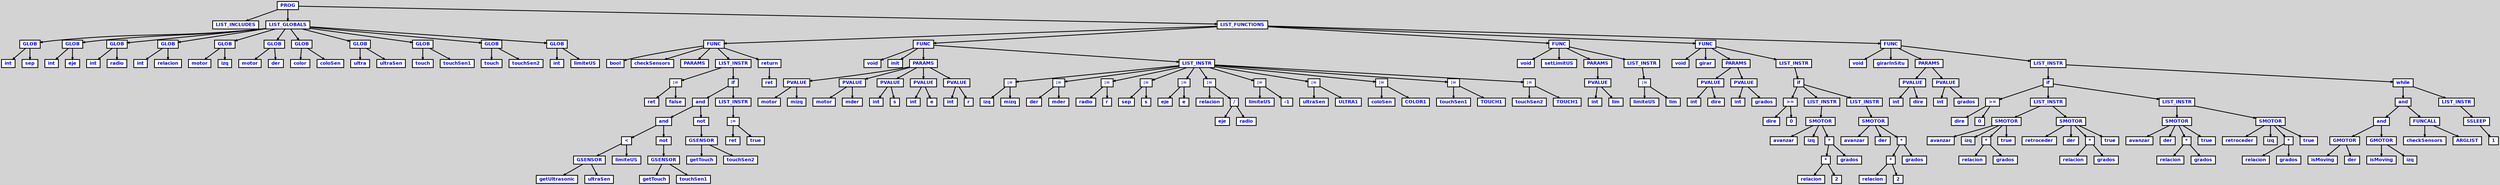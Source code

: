 digraph {

	ordering=out;
	ranksep=.4;
	bgcolor="lightgrey"; node [shape=box, fixedsize=false, fontsize=12, fontname="Helvetica-bold", fontcolor="blue"
		width=.25, height=.25, color="black", fillcolor="white", style="filled, solid, bold"];
	edge [arrowsize=.5, color="black", style="bold"]

  n0 [label="PROG"];
  n1 [label="LIST_INCLUDES"];
  n2 [label="LIST_GLOBALS"];
  n2 [label="LIST_GLOBALS"];
  n3 [label="GLOB"];
  n3 [label="GLOB"];
  n4 [label="int"];
  n5 [label="sep"];
  n6 [label="GLOB"];
  n6 [label="GLOB"];
  n7 [label="int"];
  n8 [label="eje"];
  n9 [label="GLOB"];
  n9 [label="GLOB"];
  n10 [label="int"];
  n11 [label="radio"];
  n12 [label="GLOB"];
  n12 [label="GLOB"];
  n13 [label="int"];
  n14 [label="relacion"];
  n15 [label="GLOB"];
  n15 [label="GLOB"];
  n16 [label="motor"];
  n17 [label="izq"];
  n18 [label="GLOB"];
  n18 [label="GLOB"];
  n19 [label="motor"];
  n20 [label="der"];
  n21 [label="GLOB"];
  n21 [label="GLOB"];
  n22 [label="color"];
  n23 [label="coloSen"];
  n24 [label="GLOB"];
  n24 [label="GLOB"];
  n25 [label="ultra"];
  n26 [label="ultraSen"];
  n27 [label="GLOB"];
  n27 [label="GLOB"];
  n28 [label="touch"];
  n29 [label="touchSen1"];
  n30 [label="GLOB"];
  n30 [label="GLOB"];
  n31 [label="touch"];
  n32 [label="touchSen2"];
  n33 [label="GLOB"];
  n33 [label="GLOB"];
  n34 [label="int"];
  n35 [label="limiteUS"];
  n36 [label="LIST_FUNCTIONS"];
  n36 [label="LIST_FUNCTIONS"];
  n37 [label="FUNC"];
  n37 [label="FUNC"];
  n38 [label="bool"];
  n39 [label="checkSensors"];
  n40 [label="PARAMS"];
  n41 [label="LIST_INSTR"];
  n41 [label="LIST_INSTR"];
  n42 [label=":="];
  n42 [label=":="];
  n43 [label="ret"];
  n44 [label="false"];
  n45 [label="if"];
  n45 [label="if"];
  n46 [label="and"];
  n46 [label="and"];
  n47 [label="and"];
  n47 [label="and"];
  n48 [label="<"];
  n48 [label="<"];
  n49 [label="GSENSOR"];
  n49 [label="GSENSOR"];
  n50 [label="getUltrasonic"];
  n51 [label="ultraSen"];
  n52 [label="limiteUS"];
  n53 [label="not"];
  n53 [label="not"];
  n54 [label="GSENSOR"];
  n54 [label="GSENSOR"];
  n55 [label="getTouch"];
  n56 [label="touchSen1"];
  n57 [label="not"];
  n57 [label="not"];
  n58 [label="GSENSOR"];
  n58 [label="GSENSOR"];
  n59 [label="getTouch"];
  n60 [label="touchSen2"];
  n61 [label="LIST_INSTR"];
  n61 [label="LIST_INSTR"];
  n62 [label=":="];
  n62 [label=":="];
  n63 [label="ret"];
  n64 [label="true"];
  n65 [label="return"];
  n65 [label="return"];
  n66 [label="ret"];
  n67 [label="FUNC"];
  n67 [label="FUNC"];
  n68 [label="void"];
  n69 [label="init"];
  n70 [label="PARAMS"];
  n70 [label="PARAMS"];
  n71 [label="PVALUE"];
  n71 [label="PVALUE"];
  n72 [label="motor"];
  n73 [label="mizq"];
  n74 [label="PVALUE"];
  n74 [label="PVALUE"];
  n75 [label="motor"];
  n76 [label="mder"];
  n77 [label="PVALUE"];
  n77 [label="PVALUE"];
  n78 [label="int"];
  n79 [label="s"];
  n80 [label="PVALUE"];
  n80 [label="PVALUE"];
  n81 [label="int"];
  n82 [label="e"];
  n83 [label="PVALUE"];
  n83 [label="PVALUE"];
  n84 [label="int"];
  n85 [label="r"];
  n86 [label="LIST_INSTR"];
  n86 [label="LIST_INSTR"];
  n87 [label=":="];
  n87 [label=":="];
  n88 [label="izq"];
  n89 [label="mizq"];
  n90 [label=":="];
  n90 [label=":="];
  n91 [label="der"];
  n92 [label="mder"];
  n93 [label=":="];
  n93 [label=":="];
  n94 [label="radio"];
  n95 [label="r"];
  n96 [label=":="];
  n96 [label=":="];
  n97 [label="sep"];
  n98 [label="s"];
  n99 [label=":="];
  n99 [label=":="];
  n100 [label="eje"];
  n101 [label="e"];
  n102 [label=":="];
  n102 [label=":="];
  n103 [label="relacion"];
  n104 [label="/"];
  n104 [label="/"];
  n105 [label="eje"];
  n106 [label="radio"];
  n107 [label=":="];
  n107 [label=":="];
  n108 [label="limiteUS"];
  n109 [label="-1"];
  n110 [label=":="];
  n110 [label=":="];
  n111 [label="ultraSen"];
  n112 [label="ULTRA1"];
  n113 [label=":="];
  n113 [label=":="];
  n114 [label="coloSen"];
  n115 [label="COLOR1"];
  n116 [label=":="];
  n116 [label=":="];
  n117 [label="touchSen1"];
  n118 [label="TOUCH1"];
  n119 [label=":="];
  n119 [label=":="];
  n120 [label="touchSen2"];
  n121 [label="TOUCH1"];
  n122 [label="FUNC"];
  n122 [label="FUNC"];
  n123 [label="void"];
  n124 [label="setLimitUS"];
  n125 [label="PARAMS"];
  n125 [label="PARAMS"];
  n126 [label="PVALUE"];
  n126 [label="PVALUE"];
  n127 [label="int"];
  n128 [label="lim"];
  n129 [label="LIST_INSTR"];
  n129 [label="LIST_INSTR"];
  n130 [label=":="];
  n130 [label=":="];
  n131 [label="limiteUS"];
  n132 [label="lim"];
  n133 [label="FUNC"];
  n133 [label="FUNC"];
  n134 [label="void"];
  n135 [label="girar"];
  n136 [label="PARAMS"];
  n136 [label="PARAMS"];
  n137 [label="PVALUE"];
  n137 [label="PVALUE"];
  n138 [label="int"];
  n139 [label="dire"];
  n140 [label="PVALUE"];
  n140 [label="PVALUE"];
  n141 [label="int"];
  n142 [label="grados"];
  n143 [label="LIST_INSTR"];
  n143 [label="LIST_INSTR"];
  n144 [label="if"];
  n144 [label="if"];
  n145 [label=">="];
  n145 [label=">="];
  n146 [label="dire"];
  n147 [label="0"];
  n148 [label="LIST_INSTR"];
  n148 [label="LIST_INSTR"];
  n149 [label="SMOTOR"];
  n149 [label="SMOTOR"];
  n150 [label="avanzar"];
  n151 [label="izq"];
  n152 [label="*"];
  n152 [label="*"];
  n153 [label="*"];
  n153 [label="*"];
  n154 [label="relacion"];
  n155 [label="2"];
  n156 [label="grados"];
  n157 [label="LIST_INSTR"];
  n157 [label="LIST_INSTR"];
  n158 [label="SMOTOR"];
  n158 [label="SMOTOR"];
  n159 [label="avanzar"];
  n160 [label="der"];
  n161 [label="*"];
  n161 [label="*"];
  n162 [label="*"];
  n162 [label="*"];
  n163 [label="relacion"];
  n164 [label="2"];
  n165 [label="grados"];
  n166 [label="FUNC"];
  n166 [label="FUNC"];
  n167 [label="void"];
  n168 [label="girarInSitu"];
  n169 [label="PARAMS"];
  n169 [label="PARAMS"];
  n170 [label="PVALUE"];
  n170 [label="PVALUE"];
  n171 [label="int"];
  n172 [label="dire"];
  n173 [label="PVALUE"];
  n173 [label="PVALUE"];
  n174 [label="int"];
  n175 [label="grados"];
  n176 [label="LIST_INSTR"];
  n176 [label="LIST_INSTR"];
  n177 [label="if"];
  n177 [label="if"];
  n178 [label=">="];
  n178 [label=">="];
  n179 [label="dire"];
  n180 [label="0"];
  n181 [label="LIST_INSTR"];
  n181 [label="LIST_INSTR"];
  n182 [label="SMOTOR"];
  n182 [label="SMOTOR"];
  n183 [label="avanzar"];
  n184 [label="izq"];
  n185 [label="*"];
  n185 [label="*"];
  n186 [label="relacion"];
  n187 [label="grados"];
  n188 [label="true"];
  n189 [label="SMOTOR"];
  n189 [label="SMOTOR"];
  n190 [label="retroceder"];
  n191 [label="der"];
  n192 [label="*"];
  n192 [label="*"];
  n193 [label="relacion"];
  n194 [label="grados"];
  n195 [label="true"];
  n196 [label="LIST_INSTR"];
  n196 [label="LIST_INSTR"];
  n197 [label="SMOTOR"];
  n197 [label="SMOTOR"];
  n198 [label="avanzar"];
  n199 [label="der"];
  n200 [label="*"];
  n200 [label="*"];
  n201 [label="relacion"];
  n202 [label="grados"];
  n203 [label="true"];
  n204 [label="SMOTOR"];
  n204 [label="SMOTOR"];
  n205 [label="retroceder"];
  n206 [label="izq"];
  n207 [label="*"];
  n207 [label="*"];
  n208 [label="relacion"];
  n209 [label="grados"];
  n210 [label="true"];
  n211 [label="while"];
  n211 [label="while"];
  n212 [label="and"];
  n212 [label="and"];
  n213 [label="and"];
  n213 [label="and"];
  n214 [label="GMOTOR"];
  n214 [label="GMOTOR"];
  n215 [label="isMoving"];
  n216 [label="der"];
  n217 [label="GMOTOR"];
  n217 [label="GMOTOR"];
  n218 [label="isMoving"];
  n219 [label="izq"];
  n220 [label="FUNCALL"];
  n220 [label="FUNCALL"];
  n221 [label="checkSensors"];
  n222 [label="ARGLIST"];
  n223 [label="LIST_INSTR"];
  n223 [label="LIST_INSTR"];
  n224 [label="SSLEEP"];
  n224 [label="SSLEEP"];
  n225 [label="1"];

  n0 -> n1 // "PROG" -> "LIST_INCLUDES"
  n0 -> n2 // "PROG" -> "LIST_GLOBALS"
  n2 -> n3 // "LIST_GLOBALS" -> "GLOB"
  n3 -> n4 // "GLOB" -> "int"
  n3 -> n5 // "GLOB" -> "sep"
  n2 -> n6 // "LIST_GLOBALS" -> "GLOB"
  n6 -> n7 // "GLOB" -> "int"
  n6 -> n8 // "GLOB" -> "eje"
  n2 -> n9 // "LIST_GLOBALS" -> "GLOB"
  n9 -> n10 // "GLOB" -> "int"
  n9 -> n11 // "GLOB" -> "radio"
  n2 -> n12 // "LIST_GLOBALS" -> "GLOB"
  n12 -> n13 // "GLOB" -> "int"
  n12 -> n14 // "GLOB" -> "relacion"
  n2 -> n15 // "LIST_GLOBALS" -> "GLOB"
  n15 -> n16 // "GLOB" -> "motor"
  n15 -> n17 // "GLOB" -> "izq"
  n2 -> n18 // "LIST_GLOBALS" -> "GLOB"
  n18 -> n19 // "GLOB" -> "motor"
  n18 -> n20 // "GLOB" -> "der"
  n2 -> n21 // "LIST_GLOBALS" -> "GLOB"
  n21 -> n22 // "GLOB" -> "color"
  n21 -> n23 // "GLOB" -> "coloSen"
  n2 -> n24 // "LIST_GLOBALS" -> "GLOB"
  n24 -> n25 // "GLOB" -> "ultra"
  n24 -> n26 // "GLOB" -> "ultraSen"
  n2 -> n27 // "LIST_GLOBALS" -> "GLOB"
  n27 -> n28 // "GLOB" -> "touch"
  n27 -> n29 // "GLOB" -> "touchSen1"
  n2 -> n30 // "LIST_GLOBALS" -> "GLOB"
  n30 -> n31 // "GLOB" -> "touch"
  n30 -> n32 // "GLOB" -> "touchSen2"
  n2 -> n33 // "LIST_GLOBALS" -> "GLOB"
  n33 -> n34 // "GLOB" -> "int"
  n33 -> n35 // "GLOB" -> "limiteUS"
  n0 -> n36 // "PROG" -> "LIST_FUNCTIONS"
  n36 -> n37 // "LIST_FUNCTIONS" -> "FUNC"
  n37 -> n38 // "FUNC" -> "bool"
  n37 -> n39 // "FUNC" -> "checkSensors"
  n37 -> n40 // "FUNC" -> "PARAMS"
  n37 -> n41 // "FUNC" -> "LIST_INSTR"
  n41 -> n42 // "LIST_INSTR" -> ":="
  n42 -> n43 // ":=" -> "ret"
  n42 -> n44 // ":=" -> "false"
  n41 -> n45 // "LIST_INSTR" -> "if"
  n45 -> n46 // "if" -> "and"
  n46 -> n47 // "and" -> "and"
  n47 -> n48 // "and" -> "<"
  n48 -> n49 // "<" -> "GSENSOR"
  n49 -> n50 // "GSENSOR" -> "getUltrasonic"
  n49 -> n51 // "GSENSOR" -> "ultraSen"
  n48 -> n52 // "<" -> "limiteUS"
  n47 -> n53 // "and" -> "not"
  n53 -> n54 // "not" -> "GSENSOR"
  n54 -> n55 // "GSENSOR" -> "getTouch"
  n54 -> n56 // "GSENSOR" -> "touchSen1"
  n46 -> n57 // "and" -> "not"
  n57 -> n58 // "not" -> "GSENSOR"
  n58 -> n59 // "GSENSOR" -> "getTouch"
  n58 -> n60 // "GSENSOR" -> "touchSen2"
  n45 -> n61 // "if" -> "LIST_INSTR"
  n61 -> n62 // "LIST_INSTR" -> ":="
  n62 -> n63 // ":=" -> "ret"
  n62 -> n64 // ":=" -> "true"
  n37 -> n65 // "FUNC" -> "return"
  n65 -> n66 // "return" -> "ret"
  n36 -> n67 // "LIST_FUNCTIONS" -> "FUNC"
  n67 -> n68 // "FUNC" -> "void"
  n67 -> n69 // "FUNC" -> "init"
  n67 -> n70 // "FUNC" -> "PARAMS"
  n70 -> n71 // "PARAMS" -> "PVALUE"
  n71 -> n72 // "PVALUE" -> "motor"
  n71 -> n73 // "PVALUE" -> "mizq"
  n70 -> n74 // "PARAMS" -> "PVALUE"
  n74 -> n75 // "PVALUE" -> "motor"
  n74 -> n76 // "PVALUE" -> "mder"
  n70 -> n77 // "PARAMS" -> "PVALUE"
  n77 -> n78 // "PVALUE" -> "int"
  n77 -> n79 // "PVALUE" -> "s"
  n70 -> n80 // "PARAMS" -> "PVALUE"
  n80 -> n81 // "PVALUE" -> "int"
  n80 -> n82 // "PVALUE" -> "e"
  n70 -> n83 // "PARAMS" -> "PVALUE"
  n83 -> n84 // "PVALUE" -> "int"
  n83 -> n85 // "PVALUE" -> "r"
  n67 -> n86 // "FUNC" -> "LIST_INSTR"
  n86 -> n87 // "LIST_INSTR" -> ":="
  n87 -> n88 // ":=" -> "izq"
  n87 -> n89 // ":=" -> "mizq"
  n86 -> n90 // "LIST_INSTR" -> ":="
  n90 -> n91 // ":=" -> "der"
  n90 -> n92 // ":=" -> "mder"
  n86 -> n93 // "LIST_INSTR" -> ":="
  n93 -> n94 // ":=" -> "radio"
  n93 -> n95 // ":=" -> "r"
  n86 -> n96 // "LIST_INSTR" -> ":="
  n96 -> n97 // ":=" -> "sep"
  n96 -> n98 // ":=" -> "s"
  n86 -> n99 // "LIST_INSTR" -> ":="
  n99 -> n100 // ":=" -> "eje"
  n99 -> n101 // ":=" -> "e"
  n86 -> n102 // "LIST_INSTR" -> ":="
  n102 -> n103 // ":=" -> "relacion"
  n102 -> n104 // ":=" -> "/"
  n104 -> n105 // "/" -> "eje"
  n104 -> n106 // "/" -> "radio"
  n86 -> n107 // "LIST_INSTR" -> ":="
  n107 -> n108 // ":=" -> "limiteUS"
  n107 -> n109 // ":=" -> "-1"
  n86 -> n110 // "LIST_INSTR" -> ":="
  n110 -> n111 // ":=" -> "ultraSen"
  n110 -> n112 // ":=" -> "ULTRA1"
  n86 -> n113 // "LIST_INSTR" -> ":="
  n113 -> n114 // ":=" -> "coloSen"
  n113 -> n115 // ":=" -> "COLOR1"
  n86 -> n116 // "LIST_INSTR" -> ":="
  n116 -> n117 // ":=" -> "touchSen1"
  n116 -> n118 // ":=" -> "TOUCH1"
  n86 -> n119 // "LIST_INSTR" -> ":="
  n119 -> n120 // ":=" -> "touchSen2"
  n119 -> n121 // ":=" -> "TOUCH1"
  n36 -> n122 // "LIST_FUNCTIONS" -> "FUNC"
  n122 -> n123 // "FUNC" -> "void"
  n122 -> n124 // "FUNC" -> "setLimitUS"
  n122 -> n125 // "FUNC" -> "PARAMS"
  n125 -> n126 // "PARAMS" -> "PVALUE"
  n126 -> n127 // "PVALUE" -> "int"
  n126 -> n128 // "PVALUE" -> "lim"
  n122 -> n129 // "FUNC" -> "LIST_INSTR"
  n129 -> n130 // "LIST_INSTR" -> ":="
  n130 -> n131 // ":=" -> "limiteUS"
  n130 -> n132 // ":=" -> "lim"
  n36 -> n133 // "LIST_FUNCTIONS" -> "FUNC"
  n133 -> n134 // "FUNC" -> "void"
  n133 -> n135 // "FUNC" -> "girar"
  n133 -> n136 // "FUNC" -> "PARAMS"
  n136 -> n137 // "PARAMS" -> "PVALUE"
  n137 -> n138 // "PVALUE" -> "int"
  n137 -> n139 // "PVALUE" -> "dire"
  n136 -> n140 // "PARAMS" -> "PVALUE"
  n140 -> n141 // "PVALUE" -> "int"
  n140 -> n142 // "PVALUE" -> "grados"
  n133 -> n143 // "FUNC" -> "LIST_INSTR"
  n143 -> n144 // "LIST_INSTR" -> "if"
  n144 -> n145 // "if" -> ">="
  n145 -> n146 // ">=" -> "dire"
  n145 -> n147 // ">=" -> "0"
  n144 -> n148 // "if" -> "LIST_INSTR"
  n148 -> n149 // "LIST_INSTR" -> "SMOTOR"
  n149 -> n150 // "SMOTOR" -> "avanzar"
  n149 -> n151 // "SMOTOR" -> "izq"
  n149 -> n152 // "SMOTOR" -> "*"
  n152 -> n153 // "*" -> "*"
  n153 -> n154 // "*" -> "relacion"
  n153 -> n155 // "*" -> "2"
  n152 -> n156 // "*" -> "grados"
  n144 -> n157 // "if" -> "LIST_INSTR"
  n157 -> n158 // "LIST_INSTR" -> "SMOTOR"
  n158 -> n159 // "SMOTOR" -> "avanzar"
  n158 -> n160 // "SMOTOR" -> "der"
  n158 -> n161 // "SMOTOR" -> "*"
  n161 -> n162 // "*" -> "*"
  n162 -> n163 // "*" -> "relacion"
  n162 -> n164 // "*" -> "2"
  n161 -> n165 // "*" -> "grados"
  n36 -> n166 // "LIST_FUNCTIONS" -> "FUNC"
  n166 -> n167 // "FUNC" -> "void"
  n166 -> n168 // "FUNC" -> "girarInSitu"
  n166 -> n169 // "FUNC" -> "PARAMS"
  n169 -> n170 // "PARAMS" -> "PVALUE"
  n170 -> n171 // "PVALUE" -> "int"
  n170 -> n172 // "PVALUE" -> "dire"
  n169 -> n173 // "PARAMS" -> "PVALUE"
  n173 -> n174 // "PVALUE" -> "int"
  n173 -> n175 // "PVALUE" -> "grados"
  n166 -> n176 // "FUNC" -> "LIST_INSTR"
  n176 -> n177 // "LIST_INSTR" -> "if"
  n177 -> n178 // "if" -> ">="
  n178 -> n179 // ">=" -> "dire"
  n178 -> n180 // ">=" -> "0"
  n177 -> n181 // "if" -> "LIST_INSTR"
  n181 -> n182 // "LIST_INSTR" -> "SMOTOR"
  n182 -> n183 // "SMOTOR" -> "avanzar"
  n182 -> n184 // "SMOTOR" -> "izq"
  n182 -> n185 // "SMOTOR" -> "*"
  n185 -> n186 // "*" -> "relacion"
  n185 -> n187 // "*" -> "grados"
  n182 -> n188 // "SMOTOR" -> "true"
  n181 -> n189 // "LIST_INSTR" -> "SMOTOR"
  n189 -> n190 // "SMOTOR" -> "retroceder"
  n189 -> n191 // "SMOTOR" -> "der"
  n189 -> n192 // "SMOTOR" -> "*"
  n192 -> n193 // "*" -> "relacion"
  n192 -> n194 // "*" -> "grados"
  n189 -> n195 // "SMOTOR" -> "true"
  n177 -> n196 // "if" -> "LIST_INSTR"
  n196 -> n197 // "LIST_INSTR" -> "SMOTOR"
  n197 -> n198 // "SMOTOR" -> "avanzar"
  n197 -> n199 // "SMOTOR" -> "der"
  n197 -> n200 // "SMOTOR" -> "*"
  n200 -> n201 // "*" -> "relacion"
  n200 -> n202 // "*" -> "grados"
  n197 -> n203 // "SMOTOR" -> "true"
  n196 -> n204 // "LIST_INSTR" -> "SMOTOR"
  n204 -> n205 // "SMOTOR" -> "retroceder"
  n204 -> n206 // "SMOTOR" -> "izq"
  n204 -> n207 // "SMOTOR" -> "*"
  n207 -> n208 // "*" -> "relacion"
  n207 -> n209 // "*" -> "grados"
  n204 -> n210 // "SMOTOR" -> "true"
  n176 -> n211 // "LIST_INSTR" -> "while"
  n211 -> n212 // "while" -> "and"
  n212 -> n213 // "and" -> "and"
  n213 -> n214 // "and" -> "GMOTOR"
  n214 -> n215 // "GMOTOR" -> "isMoving"
  n214 -> n216 // "GMOTOR" -> "der"
  n213 -> n217 // "and" -> "GMOTOR"
  n217 -> n218 // "GMOTOR" -> "isMoving"
  n217 -> n219 // "GMOTOR" -> "izq"
  n212 -> n220 // "and" -> "FUNCALL"
  n220 -> n221 // "FUNCALL" -> "checkSensors"
  n220 -> n222 // "FUNCALL" -> "ARGLIST"
  n211 -> n223 // "while" -> "LIST_INSTR"
  n223 -> n224 // "LIST_INSTR" -> "SSLEEP"
  n224 -> n225 // "SSLEEP" -> "1"

}
